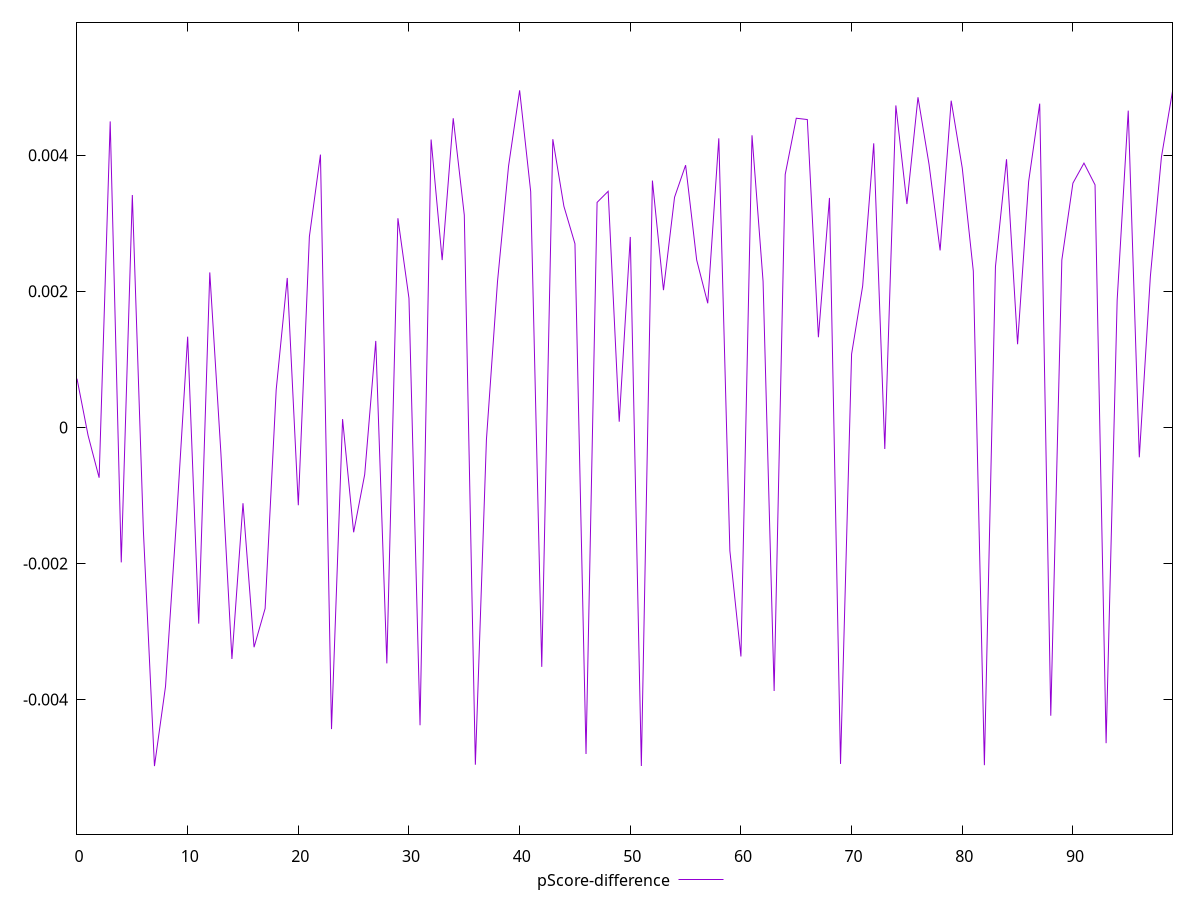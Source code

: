 reset

$pScoreDifference <<EOF
0 0.0007164222585981372
1 -0.00011682982309013656
2 -0.000739047270181814
3 0.004496553077044885
4 -0.0019828729893531793
5 0.0034155847766921266
6 -0.0015240193565224658
7 -0.004976651000998422
8 -0.003805057102933107
9 -0.0013384703874588233
10 0.001333705597000412
11 -0.0028837335188345303
12 0.002277397821615179
13 -0.0003680678790316527
14 -0.0034023529120033036
15 -0.0011144626228691834
16 -0.0032299647466154102
17 -0.002660919825357766
18 0.0005516183941294273
19 0.0021964844671762407
20 -0.0011435293482755515
21 0.0028041936743234963
22 0.004008947289928511
23 -0.004433071654870946
24 0.00012212404412748068
25 -0.0015409901898245648
26 -0.0006906596287904465
27 0.0012710093286628643
28 -0.003467386189418331
29 0.0030738234243433693
30 0.0018976355049844518
31 -0.004376775998756743
32 0.004230843725971489
33 0.0024592623249666268
34 0.00454315092056401
35 0.0031196659495904555
36 -0.004956402988281705
37 -0.00017935368536581286
38 0.002141914476930795
39 0.003841181039135555
40 0.004953443639281074
41 0.003464536646398786
42 -0.0035187401355800674
43 0.004235506896533403
44 0.0032503667954176807
45 0.0026991137907230733
46 -0.004798862787096625
47 0.0033071755285474236
48 0.00346995951229645
49 0.00008435893619496149
50 0.002799316080337011
51 -0.0049751352189841835
52 0.003627438398212557
53 0.0020169929911498796
54 0.003382438404702537
55 0.0038537807700691484
56 0.002460250289424426
57 0.001824207679841483
58 0.004248372378914622
59 -0.0018126176289803286
60 -0.0033660576322354085
61 0.0042926472762043755
62 0.0021462367420272965
63 -0.0038731533669715823
64 0.003717104858902087
65 0.004543765966573243
66 0.004524385589633084
67 0.0013255341499021078
68 0.0033725206380168515
69 -0.004944928310007701
70 0.0010774510471129872
71 0.002078345946846749
72 0.004174827041661167
73 -0.00031651930094711567
74 0.004731646869356343
75 0.0032831167623135205
76 0.004851741561970546
77 0.0038644863441021915
78 0.002600894015473809
79 0.004801511352729437
80 0.0038121814004665744
81 0.0022968325391722333
82 -0.004963652646465588
83 0.0023613061638503297
84 0.003941207160041094
85 0.001222889415910533
86 0.0036127007121918853
87 0.004757904771398369
88 -0.004236781272320744
89 0.002460908915818738
90 0.0035893366780821445
91 0.0038839983433572867
92 0.0035645448235861465
93 -0.004640523331915558
94 0.001871166120457235
95 0.004655175177468607
96 -0.00043952702734040283
97 0.0022186344455312756
98 0.0039738392359686125
99 0.004939500841231403
EOF

set key outside below
set xrange [0:99]
set yrange [-0.005976651000998422:0.005953443639281074]
set trange [-0.005976651000998422:0.005953443639281074]
set terminal svg size 640, 500 enhanced background rgb 'white'
set output "report_00026_2021-02-22T21:38:55.199Z/bootup-time/samples/pages/pScore-difference/values.svg"

plot $pScoreDifference title "pScore-difference" with line

reset
